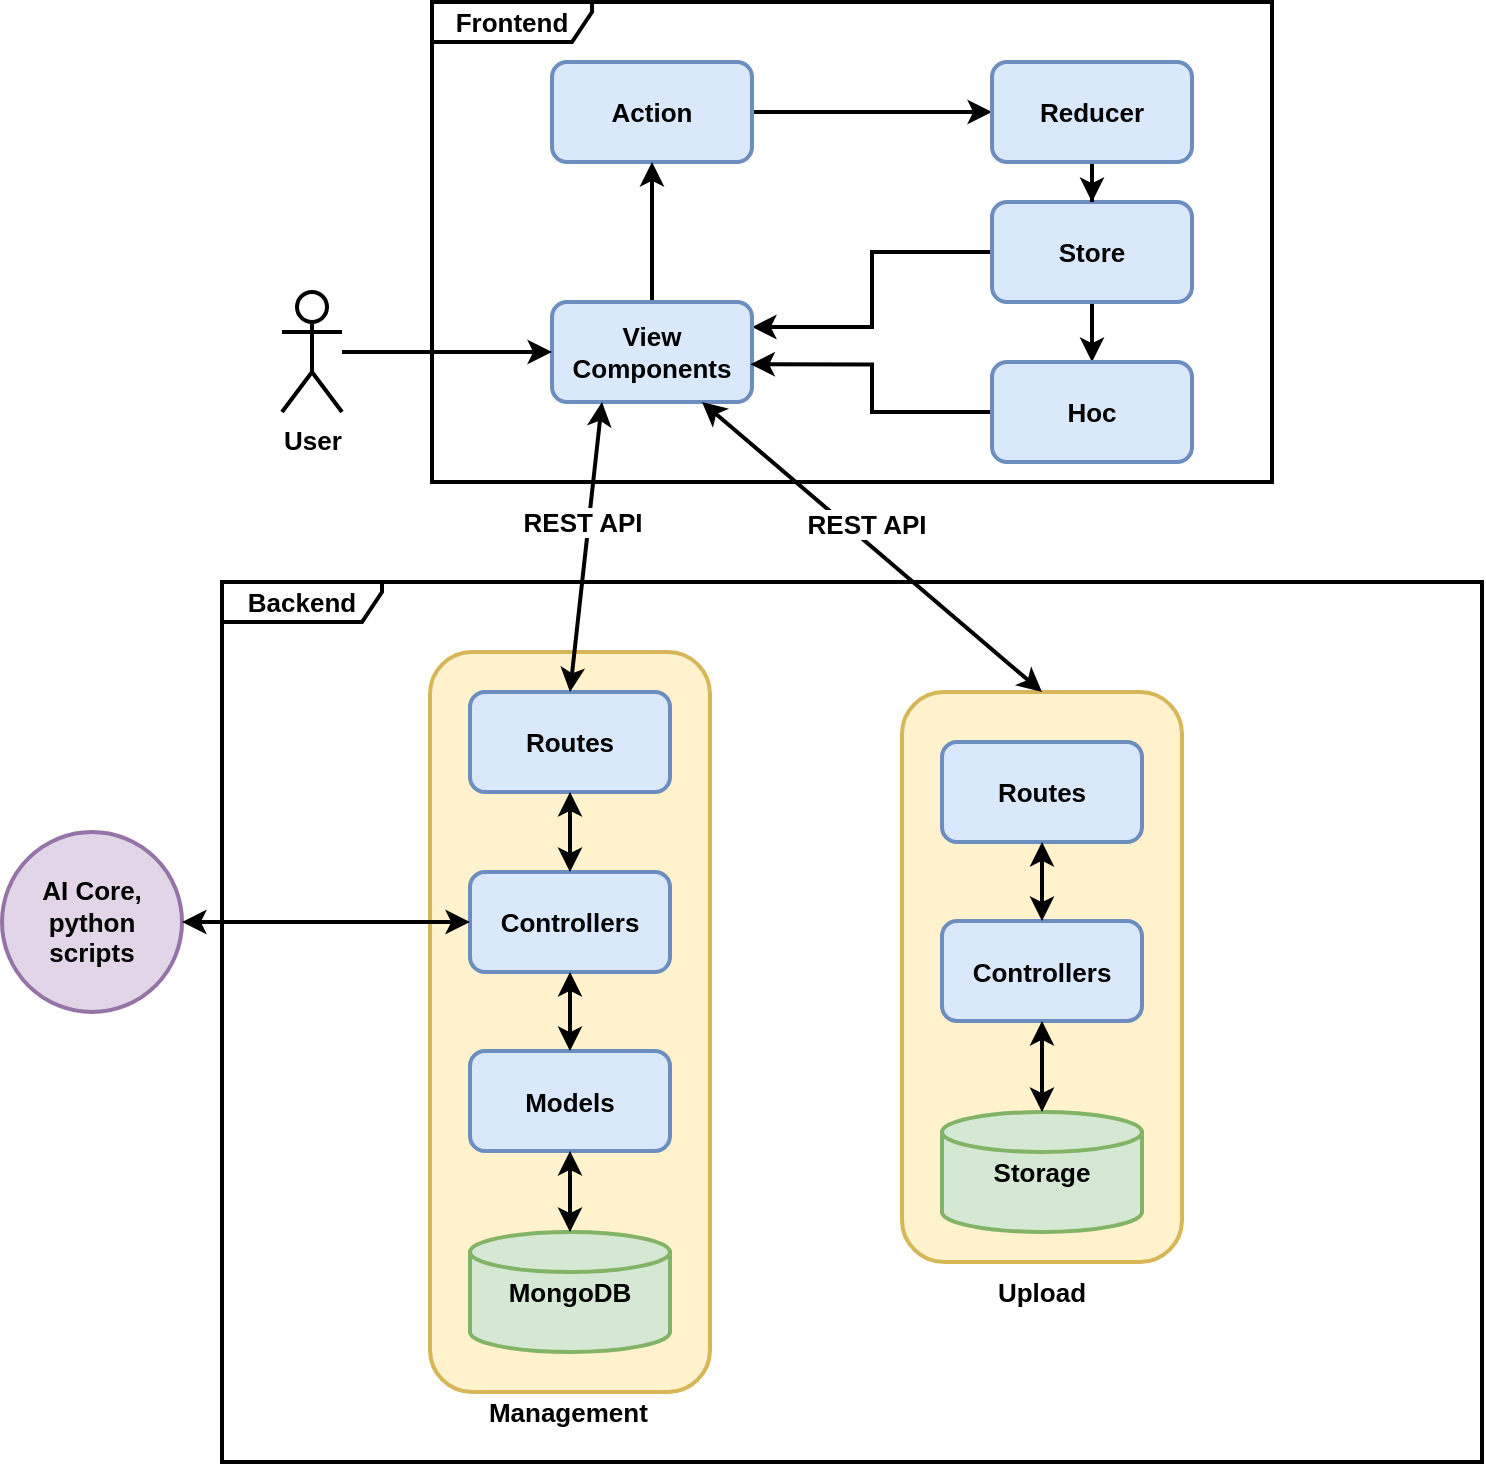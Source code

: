 <mxfile version="14.8.5" type="device"><diagram id="8CJfPz2_0YgVtZpOwklg" name="Page-1"><mxGraphModel dx="981" dy="548" grid="1" gridSize="10" guides="1" tooltips="1" connect="1" arrows="1" fold="1" page="1" pageScale="1" pageWidth="827" pageHeight="1169" math="0" shadow="0"><root><mxCell id="0"/><mxCell id="1" parent="0"/><mxCell id="9cYZfVRSX6WFXAVSsKpr-16" value="Backend" style="shape=umlFrame;whiteSpace=wrap;html=1;strokeWidth=2;fontSize=13;fontStyle=1;width=80;height=20;" parent="1" vertex="1"><mxGeometry x="160" y="420" width="630" height="440" as="geometry"/></mxCell><mxCell id="9cYZfVRSX6WFXAVSsKpr-45" value="" style="rounded=1;whiteSpace=wrap;html=1;fontSize=13;strokeWidth=2;fillColor=#fff2cc;strokeColor=#d6b656;" parent="1" vertex="1"><mxGeometry x="264" y="455" width="140" height="370" as="geometry"/></mxCell><mxCell id="9cYZfVRSX6WFXAVSsKpr-19" value="Routes" style="rounded=1;whiteSpace=wrap;html=1;fillColor=#dae8fc;strokeColor=#6c8ebf;strokeWidth=2;fontSize=13;fontStyle=1" parent="1" vertex="1"><mxGeometry x="284" y="475" width="100" height="50" as="geometry"/></mxCell><mxCell id="9cYZfVRSX6WFXAVSsKpr-20" value="Models" style="rounded=1;whiteSpace=wrap;html=1;fillColor=#dae8fc;strokeColor=#6c8ebf;strokeWidth=2;fontSize=13;fontStyle=1" parent="1" vertex="1"><mxGeometry x="284" y="654.5" width="100" height="50" as="geometry"/></mxCell><mxCell id="9cYZfVRSX6WFXAVSsKpr-21" value="Controllers" style="rounded=1;whiteSpace=wrap;html=1;fillColor=#dae8fc;strokeColor=#6c8ebf;strokeWidth=2;fontSize=13;fontStyle=1" parent="1" vertex="1"><mxGeometry x="284" y="565" width="100" height="50" as="geometry"/></mxCell><mxCell id="9cYZfVRSX6WFXAVSsKpr-25" value="MongoDB" style="strokeWidth=2;html=1;shape=mxgraph.flowchart.database;whiteSpace=wrap;fillColor=#d5e8d4;strokeColor=#82b366;fontSize=13;fontStyle=1" parent="1" vertex="1"><mxGeometry x="284" y="745" width="100" height="60" as="geometry"/></mxCell><mxCell id="9cYZfVRSX6WFXAVSsKpr-28" value="" style="endArrow=classic;startArrow=classic;html=1;entryX=0.5;entryY=1;entryDx=0;entryDy=0;exitX=0.5;exitY=0;exitDx=0;exitDy=0;strokeWidth=2;fontSize=13;fontStyle=1" parent="1" source="9cYZfVRSX6WFXAVSsKpr-21" target="9cYZfVRSX6WFXAVSsKpr-19" edge="1"><mxGeometry width="50" height="50" relative="1" as="geometry"><mxPoint x="314" y="585" as="sourcePoint"/><mxPoint x="364" y="535" as="targetPoint"/></mxGeometry></mxCell><mxCell id="9cYZfVRSX6WFXAVSsKpr-32" value="" style="endArrow=classic;startArrow=classic;html=1;entryX=0.5;entryY=0;entryDx=0;entryDy=0;exitX=0.5;exitY=1;exitDx=0;exitDy=0;entryPerimeter=0;strokeWidth=2;fontSize=13;fontStyle=1" parent="1" source="9cYZfVRSX6WFXAVSsKpr-20" target="9cYZfVRSX6WFXAVSsKpr-25" edge="1"><mxGeometry width="50" height="50" relative="1" as="geometry"><mxPoint x="354" y="610" as="sourcePoint"/><mxPoint x="354" y="555" as="targetPoint"/></mxGeometry></mxCell><mxCell id="9cYZfVRSX6WFXAVSsKpr-46" value="" style="rounded=1;whiteSpace=wrap;html=1;fontSize=13;strokeWidth=2;fillColor=#fff2cc;strokeColor=#d6b656;" parent="1" vertex="1"><mxGeometry x="500" y="475" width="140" height="285" as="geometry"/></mxCell><mxCell id="9cYZfVRSX6WFXAVSsKpr-1" value="Frontend" style="shape=umlFrame;whiteSpace=wrap;html=1;strokeWidth=2;fontSize=13;fontStyle=1;width=80;height=20;" parent="1" vertex="1"><mxGeometry x="265" y="130" width="420" height="240" as="geometry"/></mxCell><mxCell id="9cYZfVRSX6WFXAVSsKpr-7" style="edgeStyle=orthogonalEdgeStyle;rounded=0;orthogonalLoop=1;jettySize=auto;html=1;entryX=0;entryY=0.5;entryDx=0;entryDy=0;strokeWidth=2;fontSize=13;fontStyle=1" parent="1" source="9cYZfVRSX6WFXAVSsKpr-2" target="9cYZfVRSX6WFXAVSsKpr-5" edge="1"><mxGeometry relative="1" as="geometry"/></mxCell><mxCell id="9cYZfVRSX6WFXAVSsKpr-2" value="Action" style="rounded=1;whiteSpace=wrap;html=1;fillColor=#dae8fc;strokeColor=#6c8ebf;strokeWidth=2;fontSize=13;fontStyle=1" parent="1" vertex="1"><mxGeometry x="325" y="160" width="100" height="50" as="geometry"/></mxCell><mxCell id="9cYZfVRSX6WFXAVSsKpr-10" style="edgeStyle=orthogonalEdgeStyle;rounded=0;orthogonalLoop=1;jettySize=auto;html=1;entryX=1;entryY=0.25;entryDx=0;entryDy=0;strokeWidth=2;fontSize=13;fontStyle=1" parent="1" source="9cYZfVRSX6WFXAVSsKpr-3" target="9cYZfVRSX6WFXAVSsKpr-4" edge="1"><mxGeometry relative="1" as="geometry"/></mxCell><mxCell id="9cYZfVRSX6WFXAVSsKpr-15" style="edgeStyle=orthogonalEdgeStyle;rounded=0;orthogonalLoop=1;jettySize=auto;html=1;entryX=0.5;entryY=0;entryDx=0;entryDy=0;strokeWidth=2;fontSize=13;fontStyle=1" parent="1" source="9cYZfVRSX6WFXAVSsKpr-3" target="9cYZfVRSX6WFXAVSsKpr-6" edge="1"><mxGeometry relative="1" as="geometry"/></mxCell><mxCell id="9cYZfVRSX6WFXAVSsKpr-3" value="Store" style="rounded=1;whiteSpace=wrap;html=1;fillColor=#dae8fc;strokeColor=#6c8ebf;strokeWidth=2;fontSize=13;fontStyle=1" parent="1" vertex="1"><mxGeometry x="545" y="230" width="100" height="50" as="geometry"/></mxCell><mxCell id="9cYZfVRSX6WFXAVSsKpr-12" style="edgeStyle=orthogonalEdgeStyle;rounded=0;orthogonalLoop=1;jettySize=auto;html=1;strokeWidth=2;fontSize=13;fontStyle=1" parent="1" source="9cYZfVRSX6WFXAVSsKpr-4" target="9cYZfVRSX6WFXAVSsKpr-2" edge="1"><mxGeometry relative="1" as="geometry"/></mxCell><mxCell id="9cYZfVRSX6WFXAVSsKpr-4" value="View Components" style="rounded=1;whiteSpace=wrap;html=1;fillColor=#dae8fc;strokeColor=#6c8ebf;strokeWidth=2;fontSize=13;fontStyle=1" parent="1" vertex="1"><mxGeometry x="325" y="280" width="100" height="50" as="geometry"/></mxCell><mxCell id="9cYZfVRSX6WFXAVSsKpr-8" style="edgeStyle=orthogonalEdgeStyle;rounded=0;orthogonalLoop=1;jettySize=auto;html=1;entryX=0.5;entryY=0;entryDx=0;entryDy=0;strokeWidth=2;fontSize=13;fontStyle=1" parent="1" source="9cYZfVRSX6WFXAVSsKpr-5" target="9cYZfVRSX6WFXAVSsKpr-3" edge="1"><mxGeometry relative="1" as="geometry"/></mxCell><mxCell id="9cYZfVRSX6WFXAVSsKpr-5" value="Reducer" style="rounded=1;whiteSpace=wrap;html=1;fillColor=#dae8fc;strokeColor=#6c8ebf;strokeWidth=2;fontSize=13;fontStyle=1" parent="1" vertex="1"><mxGeometry x="545" y="160" width="100" height="50" as="geometry"/></mxCell><mxCell id="9cYZfVRSX6WFXAVSsKpr-11" style="edgeStyle=orthogonalEdgeStyle;rounded=0;orthogonalLoop=1;jettySize=auto;html=1;entryX=0.992;entryY=0.623;entryDx=0;entryDy=0;entryPerimeter=0;strokeWidth=2;fontSize=13;fontStyle=1" parent="1" source="9cYZfVRSX6WFXAVSsKpr-6" target="9cYZfVRSX6WFXAVSsKpr-4" edge="1"><mxGeometry relative="1" as="geometry"/></mxCell><mxCell id="9cYZfVRSX6WFXAVSsKpr-6" value="Hoc" style="rounded=1;whiteSpace=wrap;html=1;fillColor=#dae8fc;strokeColor=#6c8ebf;strokeWidth=2;fontSize=13;fontStyle=1" parent="1" vertex="1"><mxGeometry x="545" y="310" width="100" height="50" as="geometry"/></mxCell><mxCell id="9cYZfVRSX6WFXAVSsKpr-14" style="edgeStyle=orthogonalEdgeStyle;rounded=0;orthogonalLoop=1;jettySize=auto;html=1;entryX=0;entryY=0.5;entryDx=0;entryDy=0;strokeWidth=2;fontSize=13;fontStyle=1" parent="1" source="9cYZfVRSX6WFXAVSsKpr-13" target="9cYZfVRSX6WFXAVSsKpr-4" edge="1"><mxGeometry relative="1" as="geometry"/></mxCell><mxCell id="9cYZfVRSX6WFXAVSsKpr-13" value="User" style="shape=umlActor;verticalLabelPosition=bottom;verticalAlign=top;html=1;outlineConnect=0;strokeWidth=2;fontSize=13;fontStyle=1" parent="1" vertex="1"><mxGeometry x="190" y="275" width="30" height="60" as="geometry"/></mxCell><mxCell id="9cYZfVRSX6WFXAVSsKpr-24" value="AI Core, python scripts" style="ellipse;whiteSpace=wrap;html=1;aspect=fixed;fillColor=#e1d5e7;strokeColor=#9673a6;strokeWidth=2;fontSize=13;fontStyle=1" parent="1" vertex="1"><mxGeometry x="50" y="545" width="90" height="90" as="geometry"/></mxCell><mxCell id="9cYZfVRSX6WFXAVSsKpr-27" value="REST API" style="endArrow=classic;startArrow=classic;html=1;entryX=0.25;entryY=1;entryDx=0;entryDy=0;exitX=0.5;exitY=0;exitDx=0;exitDy=0;strokeWidth=2;fontSize=13;fontStyle=1" parent="1" source="9cYZfVRSX6WFXAVSsKpr-19" target="9cYZfVRSX6WFXAVSsKpr-4" edge="1"><mxGeometry x="0.167" y="3" width="50" height="50" relative="1" as="geometry"><mxPoint x="324" y="535" as="sourcePoint"/><mxPoint x="414" y="345" as="targetPoint"/><mxPoint as="offset"/></mxGeometry></mxCell><mxCell id="9cYZfVRSX6WFXAVSsKpr-29" value="" style="endArrow=classic;startArrow=classic;html=1;entryX=0;entryY=0.5;entryDx=0;entryDy=0;exitX=1;exitY=0.5;exitDx=0;exitDy=0;strokeWidth=2;fontSize=13;fontStyle=1" parent="1" source="9cYZfVRSX6WFXAVSsKpr-24" target="9cYZfVRSX6WFXAVSsKpr-21" edge="1"><mxGeometry width="50" height="50" relative="1" as="geometry"><mxPoint x="140" y="630" as="sourcePoint"/><mxPoint x="190" y="580" as="targetPoint"/></mxGeometry></mxCell><mxCell id="9cYZfVRSX6WFXAVSsKpr-33" value="Routes" style="rounded=1;whiteSpace=wrap;html=1;fillColor=#dae8fc;strokeColor=#6c8ebf;strokeWidth=2;fontSize=13;fontStyle=1" parent="1" vertex="1"><mxGeometry x="520" y="500" width="100" height="50" as="geometry"/></mxCell><mxCell id="9cYZfVRSX6WFXAVSsKpr-34" value="Controllers" style="rounded=1;whiteSpace=wrap;html=1;fillColor=#dae8fc;strokeColor=#6c8ebf;strokeWidth=2;fontSize=13;fontStyle=1" parent="1" vertex="1"><mxGeometry x="520" y="589.5" width="100" height="50" as="geometry"/></mxCell><mxCell id="9cYZfVRSX6WFXAVSsKpr-36" value="Storage" style="strokeWidth=2;html=1;shape=mxgraph.flowchart.database;whiteSpace=wrap;fillColor=#d5e8d4;strokeColor=#82b366;fontSize=13;fontStyle=1" parent="1" vertex="1"><mxGeometry x="520" y="685" width="100" height="60" as="geometry"/></mxCell><mxCell id="9cYZfVRSX6WFXAVSsKpr-37" value="" style="endArrow=classic;startArrow=classic;html=1;entryX=0.5;entryY=1;entryDx=0;entryDy=0;exitX=0.5;exitY=0;exitDx=0;exitDy=0;strokeWidth=2;fontSize=13;fontStyle=1" parent="1" source="9cYZfVRSX6WFXAVSsKpr-34" target="9cYZfVRSX6WFXAVSsKpr-33" edge="1"><mxGeometry width="50" height="50" relative="1" as="geometry"><mxPoint x="550" y="610" as="sourcePoint"/><mxPoint x="600" y="560" as="targetPoint"/></mxGeometry></mxCell><mxCell id="9cYZfVRSX6WFXAVSsKpr-39" value="" style="endArrow=classic;startArrow=classic;html=1;entryX=0.5;entryY=0;entryDx=0;entryDy=0;entryPerimeter=0;strokeWidth=2;fontSize=13;fontStyle=1;exitX=0.5;exitY=1;exitDx=0;exitDy=0;" parent="1" source="9cYZfVRSX6WFXAVSsKpr-34" target="9cYZfVRSX6WFXAVSsKpr-36" edge="1"><mxGeometry width="50" height="50" relative="1" as="geometry"><mxPoint x="570" y="725" as="sourcePoint"/><mxPoint x="590" y="580" as="targetPoint"/></mxGeometry></mxCell><mxCell id="KKZW3cCA8ztZv5vKWY3Q-1" value="Upload" style="text;html=1;strokeColor=none;fillColor=none;align=center;verticalAlign=middle;whiteSpace=wrap;rounded=0;fontSize=13;fontStyle=1" parent="1" vertex="1"><mxGeometry x="520" y="765" width="100" height="20" as="geometry"/></mxCell><mxCell id="KKZW3cCA8ztZv5vKWY3Q-2" value="Management&amp;nbsp;" style="text;html=1;strokeColor=none;fillColor=none;align=center;verticalAlign=middle;whiteSpace=wrap;rounded=0;fontSize=13;fontStyle=1" parent="1" vertex="1"><mxGeometry x="265" y="825" width="140" height="20" as="geometry"/></mxCell><mxCell id="3ma4ff2F9lQGc6lC1pda-1" value="REST API" style="endArrow=classic;startArrow=classic;html=1;entryX=0.75;entryY=1;entryDx=0;entryDy=0;exitX=0.5;exitY=0;exitDx=0;exitDy=0;strokeWidth=2;fontSize=13;fontStyle=1" parent="1" source="9cYZfVRSX6WFXAVSsKpr-46" target="9cYZfVRSX6WFXAVSsKpr-4" edge="1"><mxGeometry x="0.093" y="-7" width="50" height="50" relative="1" as="geometry"><mxPoint x="485" y="470" as="sourcePoint"/><mxPoint x="410" y="340" as="targetPoint"/><mxPoint as="offset"/></mxGeometry></mxCell><mxCell id="hRKq9g0ZLaWzhfueaSP1-3" value="" style="endArrow=classic;startArrow=classic;html=1;entryX=0.5;entryY=1;entryDx=0;entryDy=0;strokeWidth=2;fontSize=13;fontStyle=1" edge="1" parent="1" source="9cYZfVRSX6WFXAVSsKpr-20" target="9cYZfVRSX6WFXAVSsKpr-21"><mxGeometry width="50" height="50" relative="1" as="geometry"><mxPoint x="329" y="675" as="sourcePoint"/><mxPoint x="329" y="635" as="targetPoint"/></mxGeometry></mxCell></root></mxGraphModel></diagram></mxfile>